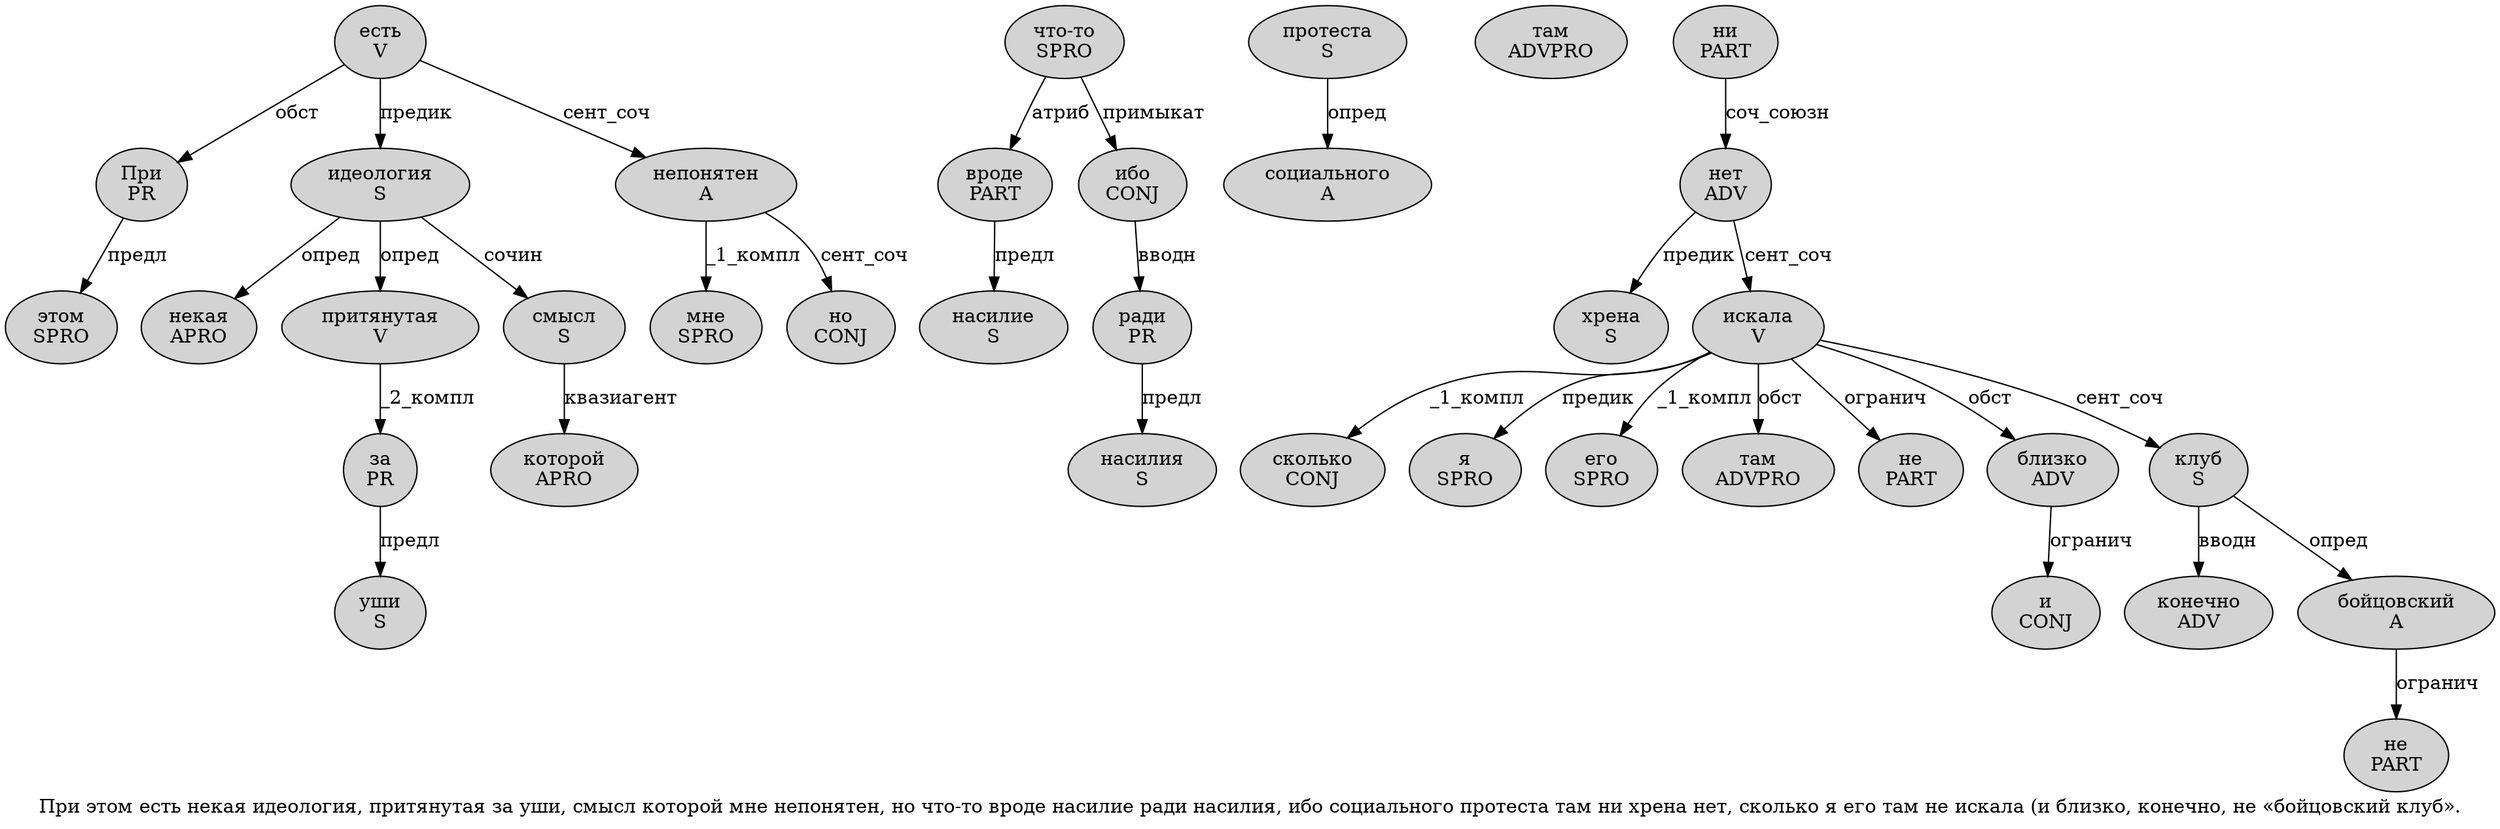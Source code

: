 digraph SENTENCE_3932 {
	graph [label="При этом есть некая идеология, притянутая за уши, смысл которой мне непонятен, но что-то вроде насилие ради насилия, ибо социального протеста там ни хрена нет, сколько я его там не искала (и близко, конечно, не «бойцовский клуб»."]
	node [style=filled]
		0 [label="При
PR" color="" fillcolor=lightgray penwidth=1 shape=ellipse]
		1 [label="этом
SPRO" color="" fillcolor=lightgray penwidth=1 shape=ellipse]
		2 [label="есть
V" color="" fillcolor=lightgray penwidth=1 shape=ellipse]
		3 [label="некая
APRO" color="" fillcolor=lightgray penwidth=1 shape=ellipse]
		4 [label="идеология
S" color="" fillcolor=lightgray penwidth=1 shape=ellipse]
		6 [label="притянутая
V" color="" fillcolor=lightgray penwidth=1 shape=ellipse]
		7 [label="за
PR" color="" fillcolor=lightgray penwidth=1 shape=ellipse]
		8 [label="уши
S" color="" fillcolor=lightgray penwidth=1 shape=ellipse]
		10 [label="смысл
S" color="" fillcolor=lightgray penwidth=1 shape=ellipse]
		11 [label="которой
APRO" color="" fillcolor=lightgray penwidth=1 shape=ellipse]
		12 [label="мне
SPRO" color="" fillcolor=lightgray penwidth=1 shape=ellipse]
		13 [label="непонятен
A" color="" fillcolor=lightgray penwidth=1 shape=ellipse]
		15 [label="но
CONJ" color="" fillcolor=lightgray penwidth=1 shape=ellipse]
		16 [label="что-то
SPRO" color="" fillcolor=lightgray penwidth=1 shape=ellipse]
		17 [label="вроде
PART" color="" fillcolor=lightgray penwidth=1 shape=ellipse]
		18 [label="насилие
S" color="" fillcolor=lightgray penwidth=1 shape=ellipse]
		19 [label="ради
PR" color="" fillcolor=lightgray penwidth=1 shape=ellipse]
		20 [label="насилия
S" color="" fillcolor=lightgray penwidth=1 shape=ellipse]
		22 [label="ибо
CONJ" color="" fillcolor=lightgray penwidth=1 shape=ellipse]
		23 [label="социального
A" color="" fillcolor=lightgray penwidth=1 shape=ellipse]
		24 [label="протеста
S" color="" fillcolor=lightgray penwidth=1 shape=ellipse]
		25 [label="там
ADVPRO" color="" fillcolor=lightgray penwidth=1 shape=ellipse]
		26 [label="ни
PART" color="" fillcolor=lightgray penwidth=1 shape=ellipse]
		27 [label="хрена
S" color="" fillcolor=lightgray penwidth=1 shape=ellipse]
		28 [label="нет
ADV" color="" fillcolor=lightgray penwidth=1 shape=ellipse]
		30 [label="сколько
CONJ" color="" fillcolor=lightgray penwidth=1 shape=ellipse]
		31 [label="я
SPRO" color="" fillcolor=lightgray penwidth=1 shape=ellipse]
		32 [label="его
SPRO" color="" fillcolor=lightgray penwidth=1 shape=ellipse]
		33 [label="там
ADVPRO" color="" fillcolor=lightgray penwidth=1 shape=ellipse]
		34 [label="не
PART" color="" fillcolor=lightgray penwidth=1 shape=ellipse]
		35 [label="искала
V" color="" fillcolor=lightgray penwidth=1 shape=ellipse]
		37 [label="и
CONJ" color="" fillcolor=lightgray penwidth=1 shape=ellipse]
		38 [label="близко
ADV" color="" fillcolor=lightgray penwidth=1 shape=ellipse]
		40 [label="конечно
ADV" color="" fillcolor=lightgray penwidth=1 shape=ellipse]
		42 [label="не
PART" color="" fillcolor=lightgray penwidth=1 shape=ellipse]
		44 [label="бойцовский
A" color="" fillcolor=lightgray penwidth=1 shape=ellipse]
		45 [label="клуб
S" color="" fillcolor=lightgray penwidth=1 shape=ellipse]
			13 -> 12 [label="_1_компл"]
			13 -> 15 [label="сент_соч"]
			6 -> 7 [label="_2_компл"]
			4 -> 3 [label="опред"]
			4 -> 6 [label="опред"]
			4 -> 10 [label="сочин"]
			10 -> 11 [label="квазиагент"]
			17 -> 18 [label="предл"]
			38 -> 37 [label="огранич"]
			19 -> 20 [label="предл"]
			22 -> 19 [label="вводн"]
			28 -> 27 [label="предик"]
			28 -> 35 [label="сент_соч"]
			0 -> 1 [label="предл"]
			2 -> 0 [label="обст"]
			2 -> 4 [label="предик"]
			2 -> 13 [label="сент_соч"]
			7 -> 8 [label="предл"]
			16 -> 17 [label="атриб"]
			16 -> 22 [label="примыкат"]
			35 -> 30 [label="_1_компл"]
			35 -> 31 [label="предик"]
			35 -> 32 [label="_1_компл"]
			35 -> 33 [label="обст"]
			35 -> 34 [label="огранич"]
			35 -> 38 [label="обст"]
			35 -> 45 [label="сент_соч"]
			24 -> 23 [label="опред"]
			45 -> 40 [label="вводн"]
			45 -> 44 [label="опред"]
			26 -> 28 [label="соч_союзн"]
			44 -> 42 [label="огранич"]
}